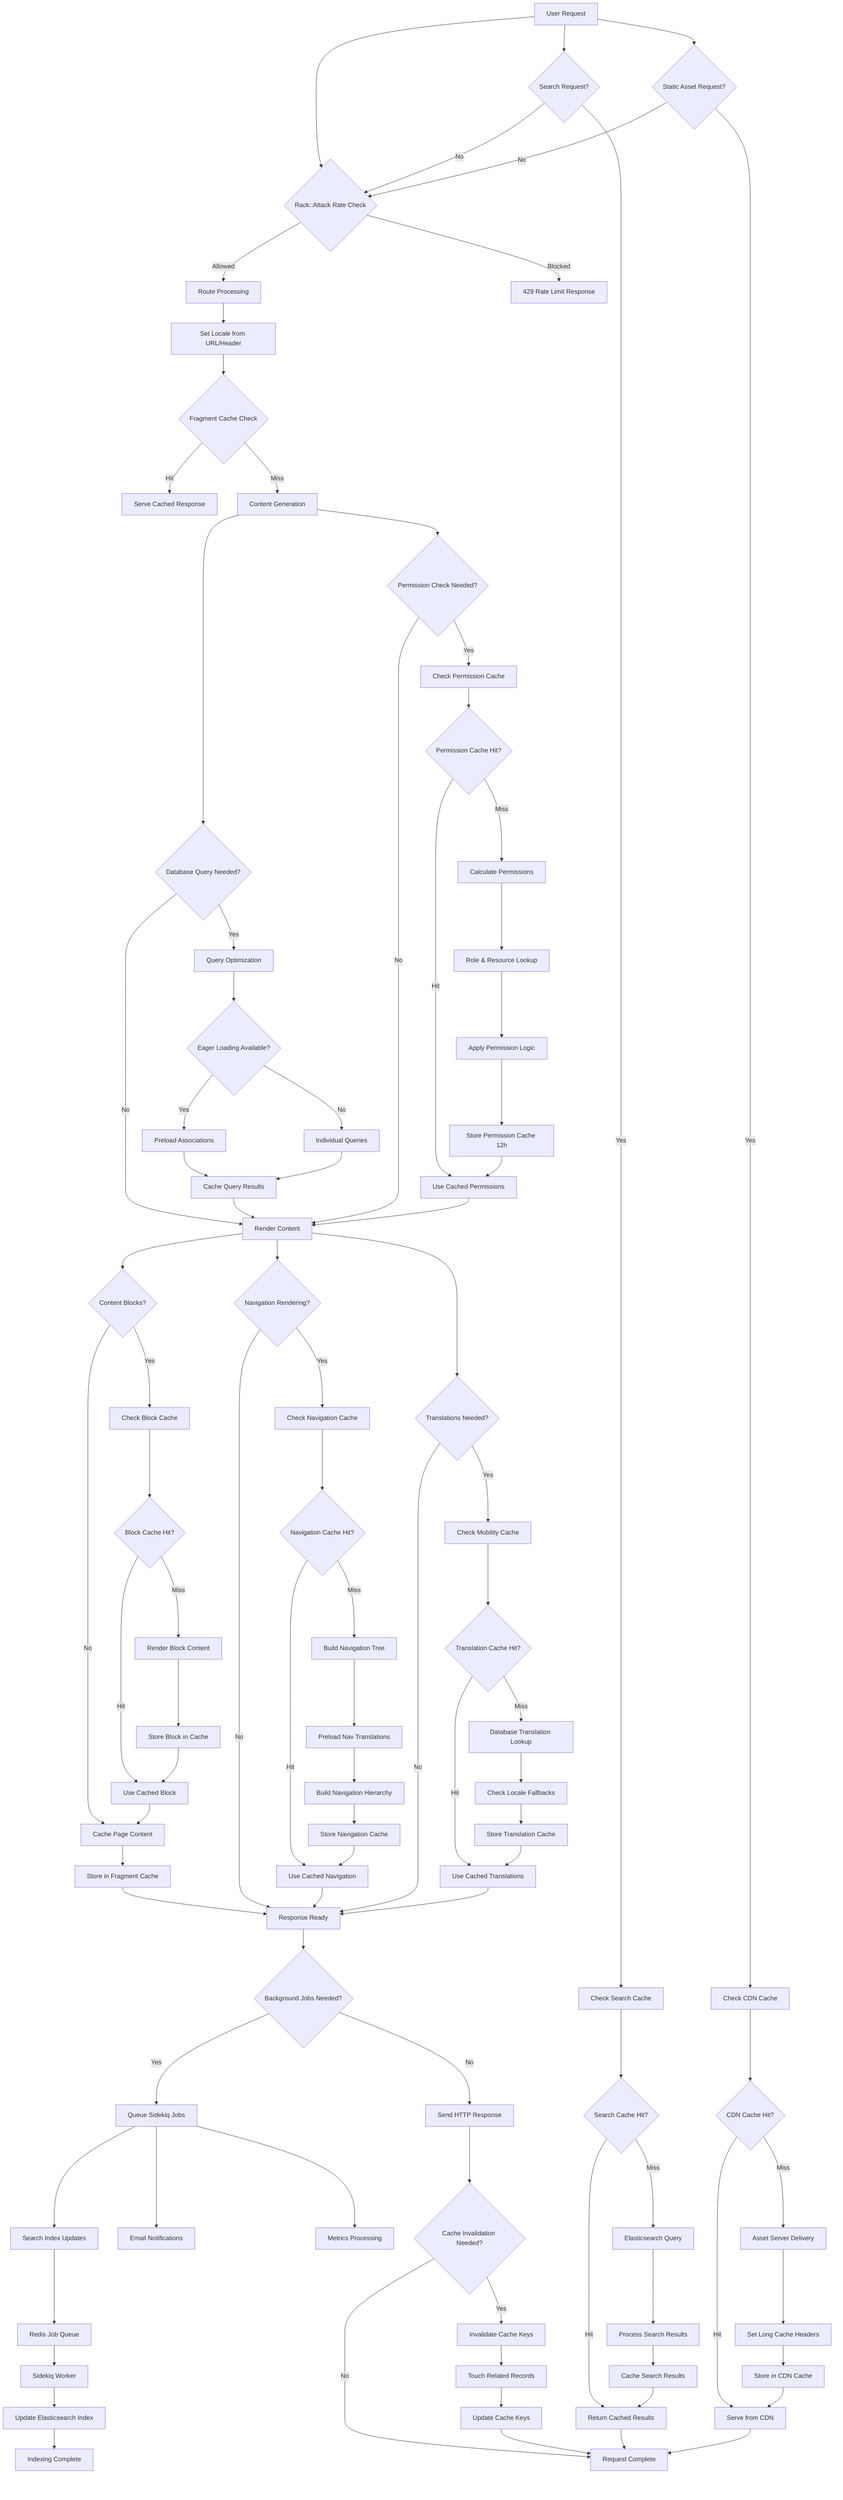 flowchart TD
    %% Caching & Performance System Process Flow
    %% Better Together Community Engine Rails

    START[User Request] --> RATE_LIMIT{Rack::Attack Rate Check}
    
    %% Rate Limiting Layer
    RATE_LIMIT -->|Allowed| ROUTE_PROCESS[Route Processing]
    RATE_LIMIT -->|Blocked| RATE_BLOCK[429 Rate Limit Response]
    
    %% Request Processing Layer
    ROUTE_PROCESS --> LOCALE_SET[Set Locale from URL/Header]
    LOCALE_SET --> CACHE_CHECK{Fragment Cache Check}
    
    %% Fragment Caching Layer
    CACHE_CHECK -->|Hit| CACHE_HIT[Serve Cached Response]
    CACHE_CHECK -->|Miss| CONTENT_GEN[Content Generation]
    
    %% Content Generation Flow
    CONTENT_GEN --> DB_QUERY{Database Query Needed?}
    DB_QUERY -->|Yes| QUERY_OPT[Query Optimization]
    DB_QUERY -->|No| RENDER_CONTENT[Render Content]
    
    %% Database & Query Optimization
    QUERY_OPT --> EAGER_LOAD{Eager Loading Available?}
    EAGER_LOAD -->|Yes| PRELOAD_ASSOC[Preload Associations]
    EAGER_LOAD -->|No| INDIVIDUAL_QUERY[Individual Queries]
    
    PRELOAD_ASSOC --> CACHE_RESULT[Cache Query Results]
    INDIVIDUAL_QUERY --> CACHE_RESULT
    CACHE_RESULT --> RENDER_CONTENT
    
    %% Content Rendering Layer
    RENDER_CONTENT --> BLOCK_RENDER{Content Blocks?}
    BLOCK_RENDER -->|Yes| BLOCK_CACHE_CHECK[Check Block Cache]
    BLOCK_RENDER -->|No| PAGE_CACHE[Cache Page Content]
    
    %% Block-Level Caching
    BLOCK_CACHE_CHECK --> BLOCK_HIT{Block Cache Hit?}
    BLOCK_HIT -->|Hit| USE_CACHED_BLOCK[Use Cached Block]
    BLOCK_HIT -->|Miss| RENDER_BLOCK[Render Block Content]
    
    RENDER_BLOCK --> STORE_BLOCK_CACHE[Store Block in Cache]
    STORE_BLOCK_CACHE --> USE_CACHED_BLOCK
    USE_CACHED_BLOCK --> PAGE_CACHE
    
    %% Page Content Caching
    PAGE_CACHE --> FRAGMENT_STORE[Store in Fragment Cache]
    FRAGMENT_STORE --> RESPONSE_READY[Response Ready]
    
    %% Navigation Caching Subsystem
    RENDER_CONTENT --> NAV_NEEDED{Navigation Rendering?}
    NAV_NEEDED -->|Yes| NAV_CACHE_CHECK[Check Navigation Cache]
    NAV_NEEDED -->|No| RESPONSE_READY
    
    NAV_CACHE_CHECK --> NAV_HIT{Navigation Cache Hit?}
    NAV_HIT -->|Hit| USE_NAV_CACHE[Use Cached Navigation]
    NAV_HIT -->|Miss| BUILD_NAV[Build Navigation Tree]
    
    BUILD_NAV --> PRELOAD_NAV[Preload Nav Translations]
    PRELOAD_NAV --> NAV_HIERARCHY[Build Navigation Hierarchy]
    NAV_HIERARCHY --> STORE_NAV_CACHE[Store Navigation Cache]
    STORE_NAV_CACHE --> USE_NAV_CACHE
    USE_NAV_CACHE --> RESPONSE_READY
    
    %% Permission Caching Subsystem  
    CONTENT_GEN --> PERM_CHECK{Permission Check Needed?}
    PERM_CHECK -->|Yes| PERM_CACHE_CHECK[Check Permission Cache]
    PERM_CHECK -->|No| RENDER_CONTENT
    
    PERM_CACHE_CHECK --> PERM_HIT{Permission Cache Hit?}
    PERM_HIT -->|Hit| USE_PERM_CACHE[Use Cached Permissions]
    PERM_HIT -->|Miss| CALC_PERMS[Calculate Permissions]
    
    CALC_PERMS --> ROLE_LOOKUP[Role & Resource Lookup]
    ROLE_LOOKUP --> PERM_LOGIC[Apply Permission Logic]
    PERM_LOGIC --> STORE_PERM_CACHE[Store Permission Cache 12h]
    STORE_PERM_CACHE --> USE_PERM_CACHE
    USE_PERM_CACHE --> RENDER_CONTENT
    
    %% Background Processing Layer
    RESPONSE_READY --> BG_JOBS{Background Jobs Needed?}
    BG_JOBS -->|Yes| QUEUE_JOBS[Queue Sidekiq Jobs]
    BG_JOBS -->|No| SEND_RESPONSE[Send HTTP Response]
    
    QUEUE_JOBS --> SEARCH_INDEX[Search Index Updates]
    QUEUE_JOBS --> EMAIL_QUEUE[Email Notifications]  
    QUEUE_JOBS --> METRICS_QUEUE[Metrics Processing]
    
    %% Search Indexing Subsystem
    SEARCH_INDEX --> REDIS_QUEUE[Redis Job Queue]
    REDIS_QUEUE --> SIDEKIQ_WORKER[Sidekiq Worker]
    SIDEKIQ_WORKER --> ES_UPDATE[Update Elasticsearch Index]
    ES_UPDATE --> INDEX_COMPLETE[Indexing Complete]
    
    %% Cache Invalidation Layer
    SEND_RESPONSE --> CACHE_INVALID{Cache Invalidation Needed?}
    CACHE_INVALID -->|Yes| INVALIDATE_KEYS[Invalidate Cache Keys]
    CACHE_INVALID -->|No| REQUEST_COMPLETE[Request Complete]
    
    INVALIDATE_KEYS --> TOUCH_RECORDS[Touch Related Records]
    TOUCH_RECORDS --> UPDATE_CACHE_KEYS[Update Cache Keys]
    UPDATE_CACHE_KEYS --> REQUEST_COMPLETE
    
    %% Search Request Flow
    START --> SEARCH_REQ{Search Request?}
    SEARCH_REQ -->|Yes| SEARCH_CACHE_CHECK[Check Search Cache]
    SEARCH_REQ -->|No| RATE_LIMIT
    
    SEARCH_CACHE_CHECK --> SEARCH_HIT{Search Cache Hit?}
    SEARCH_HIT -->|Hit| CACHED_SEARCH[Return Cached Results]
    SEARCH_HIT -->|Miss| ES_QUERY[Elasticsearch Query]
    
    ES_QUERY --> ES_RESULTS[Process Search Results]
    ES_RESULTS --> CACHE_SEARCH[Cache Search Results]
    CACHE_SEARCH --> CACHED_SEARCH
    CACHED_SEARCH --> REQUEST_COMPLETE
    
    %% Asset Delivery Flow  
    START --> ASSET_REQ{Static Asset Request?}
    ASSET_REQ -->|Yes| CDN_CHECK[Check CDN Cache]
    ASSET_REQ -->|No| RATE_LIMIT
    
    CDN_CHECK --> CDN_HIT{CDN Cache Hit?}
    CDN_HIT -->|Hit| CDN_SERVE[Serve from CDN]
    CDN_HIT -->|Miss| ASSET_SERVER[Asset Server Delivery]
    
    ASSET_SERVER --> LONG_CACHE[Set Long Cache Headers]
    LONG_CACHE --> CDN_STORE[Store in CDN Cache]
    CDN_STORE --> CDN_SERVE
    CDN_SERVE --> REQUEST_COMPLETE
    
    %% Translation Caching Subsystem
    RENDER_CONTENT --> TRANS_NEEDED{Translations Needed?}
    TRANS_NEEDED -->|Yes| MOBILITY_CACHE[Check Mobility Cache]
    TRANS_NEEDED -->|No| RESPONSE_READY
    
    MOBILITY_CACHE --> TRANS_HIT{Translation Cache Hit?}
    TRANS_HIT -->|Hit| USE_TRANS_CACHE[Use Cached Translations]
    TRANS_HIT -->|Miss| LOOKUP_TRANS[Database Translation Lookup]
    
    LOOKUP_TRANS --> FALLBACK_CHECK[Check Locale Fallbacks]
    FALLBACK_CHECK --> STORE_TRANS_CACHE[Store Translation Cache]
    STORE_TRANS_CACHE --> USE_TRANS_CACHE
    USE_TRANS_CACHE --> RESPONSE_READY